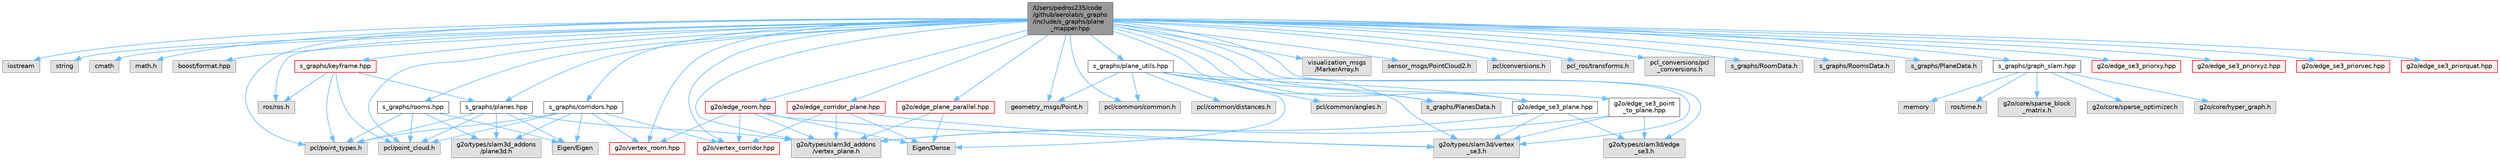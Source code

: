 digraph "/Users/pedros235/code/github/aerolab/s_graphs/include/s_graphs/plane_mapper.hpp"
{
 // LATEX_PDF_SIZE
  bgcolor="transparent";
  edge [fontname=Helvetica,fontsize=10,labelfontname=Helvetica,labelfontsize=10];
  node [fontname=Helvetica,fontsize=10,shape=box,height=0.2,width=0.4];
  Node1 [label="/Users/pedros235/code\l/github/aerolab/s_graphs\l/include/s_graphs/plane\l_mapper.hpp",height=0.2,width=0.4,color="gray40", fillcolor="grey60", style="filled", fontcolor="black",tooltip=" "];
  Node1 -> Node2 [color="steelblue1",style="solid"];
  Node2 [label="iostream",height=0.2,width=0.4,color="grey60", fillcolor="#E0E0E0", style="filled",tooltip=" "];
  Node1 -> Node3 [color="steelblue1",style="solid"];
  Node3 [label="string",height=0.2,width=0.4,color="grey60", fillcolor="#E0E0E0", style="filled",tooltip=" "];
  Node1 -> Node4 [color="steelblue1",style="solid"];
  Node4 [label="cmath",height=0.2,width=0.4,color="grey60", fillcolor="#E0E0E0", style="filled",tooltip=" "];
  Node1 -> Node5 [color="steelblue1",style="solid"];
  Node5 [label="math.h",height=0.2,width=0.4,color="grey60", fillcolor="#E0E0E0", style="filled",tooltip=" "];
  Node1 -> Node6 [color="steelblue1",style="solid"];
  Node6 [label="boost/format.hpp",height=0.2,width=0.4,color="grey60", fillcolor="#E0E0E0", style="filled",tooltip=" "];
  Node1 -> Node7 [color="steelblue1",style="solid"];
  Node7 [label="ros/ros.h",height=0.2,width=0.4,color="grey60", fillcolor="#E0E0E0", style="filled",tooltip=" "];
  Node1 -> Node8 [color="steelblue1",style="solid"];
  Node8 [label="visualization_msgs\l/MarkerArray.h",height=0.2,width=0.4,color="grey60", fillcolor="#E0E0E0", style="filled",tooltip=" "];
  Node1 -> Node9 [color="steelblue1",style="solid"];
  Node9 [label="geometry_msgs/Point.h",height=0.2,width=0.4,color="grey60", fillcolor="#E0E0E0", style="filled",tooltip=" "];
  Node1 -> Node10 [color="steelblue1",style="solid"];
  Node10 [label="sensor_msgs/PointCloud2.h",height=0.2,width=0.4,color="grey60", fillcolor="#E0E0E0", style="filled",tooltip=" "];
  Node1 -> Node11 [color="steelblue1",style="solid"];
  Node11 [label="pcl/conversions.h",height=0.2,width=0.4,color="grey60", fillcolor="#E0E0E0", style="filled",tooltip=" "];
  Node1 -> Node12 [color="steelblue1",style="solid"];
  Node12 [label="pcl/point_types.h",height=0.2,width=0.4,color="grey60", fillcolor="#E0E0E0", style="filled",tooltip=" "];
  Node1 -> Node13 [color="steelblue1",style="solid"];
  Node13 [label="pcl/point_cloud.h",height=0.2,width=0.4,color="grey60", fillcolor="#E0E0E0", style="filled",tooltip=" "];
  Node1 -> Node14 [color="steelblue1",style="solid"];
  Node14 [label="pcl/common/common.h",height=0.2,width=0.4,color="grey60", fillcolor="#E0E0E0", style="filled",tooltip=" "];
  Node1 -> Node15 [color="steelblue1",style="solid"];
  Node15 [label="pcl_ros/transforms.h",height=0.2,width=0.4,color="grey60", fillcolor="#E0E0E0", style="filled",tooltip=" "];
  Node1 -> Node16 [color="steelblue1",style="solid"];
  Node16 [label="pcl_conversions/pcl\l_conversions.h",height=0.2,width=0.4,color="grey60", fillcolor="#E0E0E0", style="filled",tooltip=" "];
  Node1 -> Node17 [color="steelblue1",style="solid"];
  Node17 [label="s_graphs/RoomData.h",height=0.2,width=0.4,color="grey60", fillcolor="#E0E0E0", style="filled",tooltip=" "];
  Node1 -> Node18 [color="steelblue1",style="solid"];
  Node18 [label="s_graphs/RoomsData.h",height=0.2,width=0.4,color="grey60", fillcolor="#E0E0E0", style="filled",tooltip=" "];
  Node1 -> Node19 [color="steelblue1",style="solid"];
  Node19 [label="s_graphs/PlaneData.h",height=0.2,width=0.4,color="grey60", fillcolor="#E0E0E0", style="filled",tooltip=" "];
  Node1 -> Node20 [color="steelblue1",style="solid"];
  Node20 [label="s_graphs/PlanesData.h",height=0.2,width=0.4,color="grey60", fillcolor="#E0E0E0", style="filled",tooltip=" "];
  Node1 -> Node21 [color="steelblue1",style="solid"];
  Node21 [label="s_graphs/graph_slam.hpp",height=0.2,width=0.4,color="grey40", fillcolor="white", style="filled",URL="$graph__slam_8hpp.html",tooltip=" "];
  Node21 -> Node22 [color="steelblue1",style="solid"];
  Node22 [label="memory",height=0.2,width=0.4,color="grey60", fillcolor="#E0E0E0", style="filled",tooltip=" "];
  Node21 -> Node23 [color="steelblue1",style="solid"];
  Node23 [label="ros/time.h",height=0.2,width=0.4,color="grey60", fillcolor="#E0E0E0", style="filled",tooltip=" "];
  Node21 -> Node24 [color="steelblue1",style="solid"];
  Node24 [label="g2o/core/sparse_block\l_matrix.h",height=0.2,width=0.4,color="grey60", fillcolor="#E0E0E0", style="filled",tooltip=" "];
  Node21 -> Node25 [color="steelblue1",style="solid"];
  Node25 [label="g2o/core/sparse_optimizer.h",height=0.2,width=0.4,color="grey60", fillcolor="#E0E0E0", style="filled",tooltip=" "];
  Node21 -> Node26 [color="steelblue1",style="solid"];
  Node26 [label="g2o/core/hyper_graph.h",height=0.2,width=0.4,color="grey60", fillcolor="#E0E0E0", style="filled",tooltip=" "];
  Node1 -> Node27 [color="steelblue1",style="solid"];
  Node27 [label="s_graphs/planes.hpp",height=0.2,width=0.4,color="grey40", fillcolor="white", style="filled",URL="$planes_8hpp.html",tooltip=" "];
  Node27 -> Node28 [color="steelblue1",style="solid"];
  Node28 [label="Eigen/Eigen",height=0.2,width=0.4,color="grey60", fillcolor="#E0E0E0", style="filled",tooltip=" "];
  Node27 -> Node29 [color="steelblue1",style="solid"];
  Node29 [label="g2o/types/slam3d_addons\l/vertex_plane.h",height=0.2,width=0.4,color="grey60", fillcolor="#E0E0E0", style="filled",tooltip=" "];
  Node27 -> Node30 [color="steelblue1",style="solid"];
  Node30 [label="g2o/types/slam3d_addons\l/plane3d.h",height=0.2,width=0.4,color="grey60", fillcolor="#E0E0E0", style="filled",tooltip=" "];
  Node27 -> Node12 [color="steelblue1",style="solid"];
  Node27 -> Node13 [color="steelblue1",style="solid"];
  Node1 -> Node31 [color="steelblue1",style="solid"];
  Node31 [label="s_graphs/corridors.hpp",height=0.2,width=0.4,color="grey40", fillcolor="white", style="filled",URL="$corridors_8hpp.html",tooltip=" "];
  Node31 -> Node28 [color="steelblue1",style="solid"];
  Node31 -> Node30 [color="steelblue1",style="solid"];
  Node31 -> Node12 [color="steelblue1",style="solid"];
  Node31 -> Node13 [color="steelblue1",style="solid"];
  Node31 -> Node32 [color="steelblue1",style="solid"];
  Node32 [label="g2o/vertex_corridor.hpp",height=0.2,width=0.4,color="red", fillcolor="#FFF0F0", style="filled",URL="$vertex__corridor_8hpp.html",tooltip=" "];
  Node31 -> Node37 [color="steelblue1",style="solid"];
  Node37 [label="g2o/vertex_room.hpp",height=0.2,width=0.4,color="red", fillcolor="#FFF0F0", style="filled",URL="$vertex__room_8hpp.html",tooltip=" "];
  Node1 -> Node38 [color="steelblue1",style="solid"];
  Node38 [label="s_graphs/rooms.hpp",height=0.2,width=0.4,color="grey40", fillcolor="white", style="filled",URL="$rooms_8hpp.html",tooltip=" "];
  Node38 -> Node28 [color="steelblue1",style="solid"];
  Node38 -> Node30 [color="steelblue1",style="solid"];
  Node38 -> Node12 [color="steelblue1",style="solid"];
  Node38 -> Node13 [color="steelblue1",style="solid"];
  Node1 -> Node39 [color="steelblue1",style="solid"];
  Node39 [label="s_graphs/plane_utils.hpp",height=0.2,width=0.4,color="grey40", fillcolor="white", style="filled",URL="$plane__utils_8hpp.html",tooltip=" "];
  Node39 -> Node40 [color="steelblue1",style="solid"];
  Node40 [label="Eigen/Dense",height=0.2,width=0.4,color="grey60", fillcolor="#E0E0E0", style="filled",tooltip=" "];
  Node39 -> Node20 [color="steelblue1",style="solid"];
  Node39 -> Node41 [color="steelblue1",style="solid"];
  Node41 [label="g2o/types/slam3d/vertex\l_se3.h",height=0.2,width=0.4,color="grey60", fillcolor="#E0E0E0", style="filled",tooltip=" "];
  Node39 -> Node42 [color="steelblue1",style="solid"];
  Node42 [label="g2o/edge_se3_plane.hpp",height=0.2,width=0.4,color="grey40", fillcolor="white", style="filled",URL="$edge__se3__plane_8hpp.html",tooltip=" "];
  Node42 -> Node43 [color="steelblue1",style="solid"];
  Node43 [label="g2o/types/slam3d/edge\l_se3.h",height=0.2,width=0.4,color="grey60", fillcolor="#E0E0E0", style="filled",tooltip=" "];
  Node42 -> Node41 [color="steelblue1",style="solid"];
  Node42 -> Node29 [color="steelblue1",style="solid"];
  Node39 -> Node14 [color="steelblue1",style="solid"];
  Node39 -> Node44 [color="steelblue1",style="solid"];
  Node44 [label="pcl/common/angles.h",height=0.2,width=0.4,color="grey60", fillcolor="#E0E0E0", style="filled",tooltip=" "];
  Node39 -> Node45 [color="steelblue1",style="solid"];
  Node45 [label="pcl/common/distances.h",height=0.2,width=0.4,color="grey60", fillcolor="#E0E0E0", style="filled",tooltip=" "];
  Node39 -> Node9 [color="steelblue1",style="solid"];
  Node1 -> Node46 [color="steelblue1",style="solid"];
  Node46 [label="s_graphs/keyframe.hpp",height=0.2,width=0.4,color="red", fillcolor="#FFF0F0", style="filled",URL="$keyframe_8hpp.html",tooltip=" "];
  Node46 -> Node7 [color="steelblue1",style="solid"];
  Node46 -> Node12 [color="steelblue1",style="solid"];
  Node46 -> Node13 [color="steelblue1",style="solid"];
  Node46 -> Node27 [color="steelblue1",style="solid"];
  Node1 -> Node37 [color="steelblue1",style="solid"];
  Node1 -> Node32 [color="steelblue1",style="solid"];
  Node1 -> Node43 [color="steelblue1",style="solid"];
  Node1 -> Node41 [color="steelblue1",style="solid"];
  Node1 -> Node42 [color="steelblue1",style="solid"];
  Node1 -> Node49 [color="steelblue1",style="solid"];
  Node49 [label="g2o/edge_se3_priorxy.hpp",height=0.2,width=0.4,color="red", fillcolor="#FFF0F0", style="filled",URL="$edge__se3__priorxy_8hpp.html",tooltip=" "];
  Node1 -> Node52 [color="steelblue1",style="solid"];
  Node52 [label="g2o/edge_se3_priorxyz.hpp",height=0.2,width=0.4,color="red", fillcolor="#FFF0F0", style="filled",URL="$edge__se3__priorxyz_8hpp.html",tooltip=" "];
  Node1 -> Node53 [color="steelblue1",style="solid"];
  Node53 [label="g2o/edge_se3_priorvec.hpp",height=0.2,width=0.4,color="red", fillcolor="#FFF0F0", style="filled",URL="$edge__se3__priorvec_8hpp.html",tooltip=" "];
  Node1 -> Node54 [color="steelblue1",style="solid"];
  Node54 [label="g2o/edge_se3_priorquat.hpp",height=0.2,width=0.4,color="red", fillcolor="#FFF0F0", style="filled",URL="$edge__se3__priorquat_8hpp.html",tooltip=" "];
  Node1 -> Node29 [color="steelblue1",style="solid"];
  Node1 -> Node55 [color="steelblue1",style="solid"];
  Node55 [label="g2o/edge_se3_point\l_to_plane.hpp",height=0.2,width=0.4,color="grey40", fillcolor="white", style="filled",URL="$edge__se3__point__to__plane_8hpp.html",tooltip=" "];
  Node55 -> Node43 [color="steelblue1",style="solid"];
  Node55 -> Node41 [color="steelblue1",style="solid"];
  Node55 -> Node29 [color="steelblue1",style="solid"];
  Node1 -> Node56 [color="steelblue1",style="solid"];
  Node56 [label="g2o/edge_plane_parallel.hpp",height=0.2,width=0.4,color="red", fillcolor="#FFF0F0", style="filled",URL="$edge__plane__parallel_8hpp.html",tooltip=" "];
  Node56 -> Node40 [color="steelblue1",style="solid"];
  Node56 -> Node29 [color="steelblue1",style="solid"];
  Node1 -> Node58 [color="steelblue1",style="solid"];
  Node58 [label="g2o/edge_corridor_plane.hpp",height=0.2,width=0.4,color="red", fillcolor="#FFF0F0", style="filled",URL="$edge__corridor__plane_8hpp.html",tooltip=" "];
  Node58 -> Node40 [color="steelblue1",style="solid"];
  Node58 -> Node29 [color="steelblue1",style="solid"];
  Node58 -> Node41 [color="steelblue1",style="solid"];
  Node58 -> Node32 [color="steelblue1",style="solid"];
  Node1 -> Node59 [color="steelblue1",style="solid"];
  Node59 [label="g2o/edge_room.hpp",height=0.2,width=0.4,color="red", fillcolor="#FFF0F0", style="filled",URL="$edge__room_8hpp.html",tooltip=" "];
  Node59 -> Node40 [color="steelblue1",style="solid"];
  Node59 -> Node29 [color="steelblue1",style="solid"];
  Node59 -> Node41 [color="steelblue1",style="solid"];
  Node59 -> Node37 [color="steelblue1",style="solid"];
  Node59 -> Node32 [color="steelblue1",style="solid"];
}
